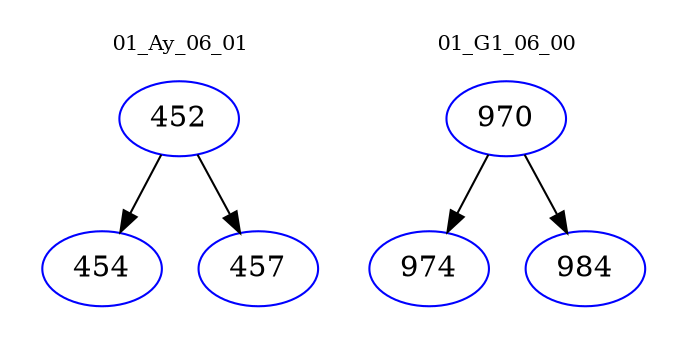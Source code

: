 digraph{
subgraph cluster_0 {
color = white
label = "01_Ay_06_01";
fontsize=10;
T0_452 [label="452", color="blue"]
T0_452 -> T0_454 [color="black"]
T0_454 [label="454", color="blue"]
T0_452 -> T0_457 [color="black"]
T0_457 [label="457", color="blue"]
}
subgraph cluster_1 {
color = white
label = "01_G1_06_00";
fontsize=10;
T1_970 [label="970", color="blue"]
T1_970 -> T1_974 [color="black"]
T1_974 [label="974", color="blue"]
T1_970 -> T1_984 [color="black"]
T1_984 [label="984", color="blue"]
}
}
